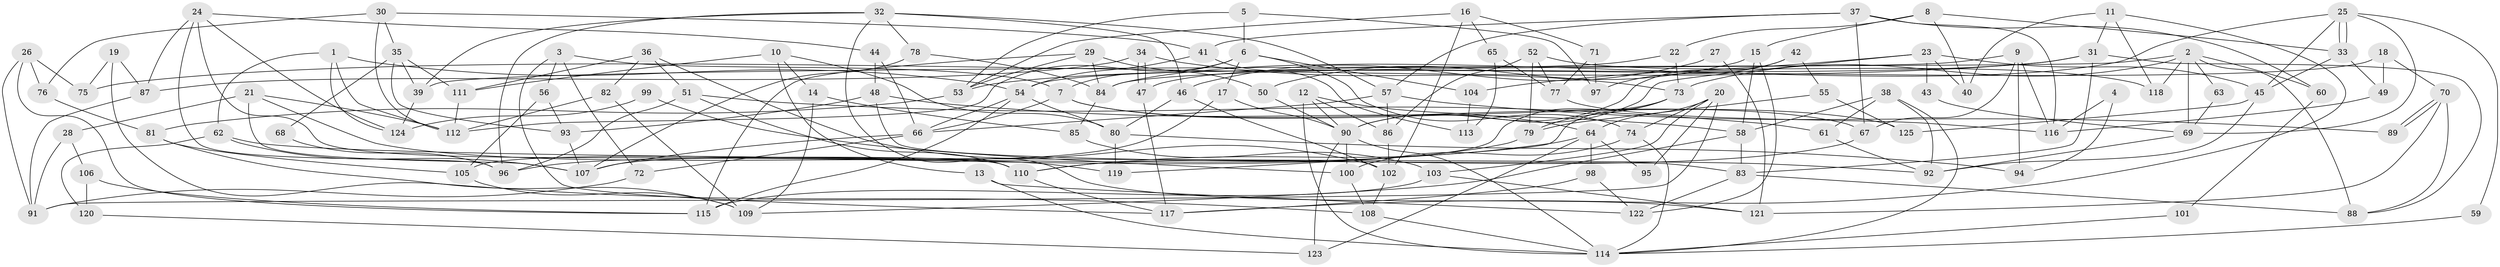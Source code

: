 // Generated by graph-tools (version 1.1) at 2025/02/03/09/25 03:02:08]
// undirected, 125 vertices, 250 edges
graph export_dot {
graph [start="1"]
  node [color=gray90,style=filled];
  1;
  2;
  3;
  4;
  5;
  6;
  7;
  8;
  9;
  10;
  11;
  12;
  13;
  14;
  15;
  16;
  17;
  18;
  19;
  20;
  21;
  22;
  23;
  24;
  25;
  26;
  27;
  28;
  29;
  30;
  31;
  32;
  33;
  34;
  35;
  36;
  37;
  38;
  39;
  40;
  41;
  42;
  43;
  44;
  45;
  46;
  47;
  48;
  49;
  50;
  51;
  52;
  53;
  54;
  55;
  56;
  57;
  58;
  59;
  60;
  61;
  62;
  63;
  64;
  65;
  66;
  67;
  68;
  69;
  70;
  71;
  72;
  73;
  74;
  75;
  76;
  77;
  78;
  79;
  80;
  81;
  82;
  83;
  84;
  85;
  86;
  87;
  88;
  89;
  90;
  91;
  92;
  93;
  94;
  95;
  96;
  97;
  98;
  99;
  100;
  101;
  102;
  103;
  104;
  105;
  106;
  107;
  108;
  109;
  110;
  111;
  112;
  113;
  114;
  115;
  116;
  117;
  118;
  119;
  120;
  121;
  122;
  123;
  124;
  125;
  1 -- 54;
  1 -- 62;
  1 -- 112;
  1 -- 124;
  2 -- 88;
  2 -- 69;
  2 -- 39;
  2 -- 60;
  2 -- 63;
  2 -- 73;
  2 -- 118;
  3 -- 7;
  3 -- 117;
  3 -- 56;
  3 -- 72;
  4 -- 94;
  4 -- 116;
  5 -- 6;
  5 -- 53;
  5 -- 97;
  6 -- 74;
  6 -- 112;
  6 -- 7;
  6 -- 17;
  6 -- 104;
  7 -- 66;
  7 -- 67;
  7 -- 125;
  8 -- 33;
  8 -- 40;
  8 -- 15;
  8 -- 22;
  9 -- 84;
  9 -- 67;
  9 -- 94;
  9 -- 116;
  10 -- 14;
  10 -- 80;
  10 -- 13;
  10 -- 111;
  11 -- 31;
  11 -- 118;
  11 -- 40;
  11 -- 117;
  12 -- 90;
  12 -- 64;
  12 -- 86;
  12 -- 114;
  13 -- 114;
  13 -- 122;
  14 -- 109;
  14 -- 85;
  15 -- 122;
  15 -- 50;
  15 -- 58;
  16 -- 102;
  16 -- 53;
  16 -- 65;
  16 -- 71;
  17 -- 90;
  17 -- 107;
  18 -- 70;
  18 -- 54;
  18 -- 49;
  19 -- 75;
  19 -- 87;
  19 -- 108;
  20 -- 74;
  20 -- 91;
  20 -- 64;
  20 -- 95;
  20 -- 103;
  21 -- 112;
  21 -- 107;
  21 -- 28;
  21 -- 119;
  22 -- 73;
  22 -- 47;
  23 -- 90;
  23 -- 104;
  23 -- 40;
  23 -- 43;
  23 -- 45;
  24 -- 124;
  24 -- 110;
  24 -- 44;
  24 -- 87;
  24 -- 96;
  25 -- 45;
  25 -- 33;
  25 -- 33;
  25 -- 59;
  25 -- 69;
  25 -- 84;
  26 -- 115;
  26 -- 76;
  26 -- 75;
  26 -- 91;
  27 -- 121;
  27 -- 46;
  28 -- 91;
  28 -- 106;
  29 -- 50;
  29 -- 84;
  29 -- 53;
  29 -- 115;
  30 -- 35;
  30 -- 112;
  30 -- 41;
  30 -- 76;
  31 -- 88;
  31 -- 53;
  31 -- 75;
  31 -- 83;
  32 -- 96;
  32 -- 57;
  32 -- 39;
  32 -- 46;
  32 -- 78;
  32 -- 121;
  33 -- 45;
  33 -- 49;
  34 -- 73;
  34 -- 47;
  34 -- 47;
  34 -- 87;
  35 -- 93;
  35 -- 39;
  35 -- 68;
  35 -- 111;
  36 -- 102;
  36 -- 111;
  36 -- 51;
  36 -- 82;
  37 -- 116;
  37 -- 67;
  37 -- 41;
  37 -- 57;
  37 -- 60;
  38 -- 92;
  38 -- 58;
  38 -- 61;
  38 -- 114;
  39 -- 124;
  41 -- 54;
  41 -- 113;
  42 -- 90;
  42 -- 97;
  42 -- 55;
  43 -- 69;
  44 -- 66;
  44 -- 48;
  45 -- 125;
  45 -- 92;
  46 -- 102;
  46 -- 80;
  47 -- 117;
  48 -- 83;
  48 -- 58;
  48 -- 93;
  49 -- 116;
  50 -- 90;
  51 -- 110;
  51 -- 61;
  51 -- 96;
  52 -- 79;
  52 -- 86;
  52 -- 77;
  52 -- 118;
  53 -- 81;
  54 -- 80;
  54 -- 66;
  54 -- 115;
  55 -- 79;
  55 -- 125;
  56 -- 93;
  56 -- 105;
  57 -- 66;
  57 -- 86;
  57 -- 89;
  58 -- 83;
  58 -- 109;
  59 -- 114;
  60 -- 101;
  61 -- 92;
  62 -- 107;
  62 -- 92;
  62 -- 120;
  63 -- 69;
  64 -- 98;
  64 -- 95;
  64 -- 110;
  64 -- 123;
  65 -- 77;
  65 -- 113;
  66 -- 72;
  66 -- 107;
  67 -- 110;
  68 -- 96;
  69 -- 92;
  70 -- 89;
  70 -- 89;
  70 -- 121;
  70 -- 88;
  71 -- 77;
  71 -- 97;
  72 -- 91;
  73 -- 105;
  73 -- 79;
  73 -- 119;
  74 -- 114;
  74 -- 100;
  76 -- 81;
  77 -- 116;
  78 -- 107;
  78 -- 84;
  79 -- 96;
  80 -- 119;
  80 -- 94;
  81 -- 105;
  81 -- 109;
  82 -- 112;
  82 -- 109;
  83 -- 88;
  83 -- 122;
  84 -- 85;
  85 -- 103;
  86 -- 102;
  87 -- 91;
  90 -- 123;
  90 -- 114;
  90 -- 100;
  93 -- 107;
  98 -- 117;
  98 -- 122;
  99 -- 124;
  99 -- 100;
  100 -- 108;
  101 -- 114;
  102 -- 108;
  103 -- 115;
  103 -- 121;
  104 -- 113;
  105 -- 109;
  106 -- 115;
  106 -- 120;
  108 -- 114;
  110 -- 117;
  111 -- 112;
  120 -- 123;
}
